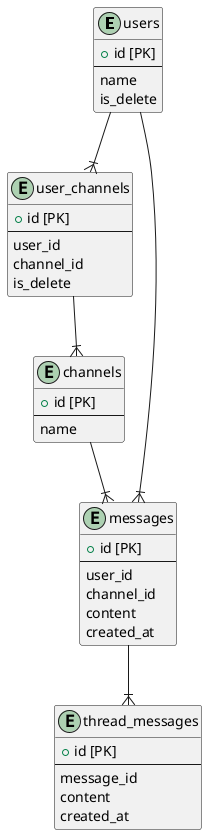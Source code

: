 @startuml
'02_DBモデリング2

entity users {
  + id [PK]
  --
  name
  is_delete
}

entity user_channels {
  + id [PK]
  --
  user_id
  channel_id
  is_delete
}

entity channels {
  + id [PK]
  --
  name
}

entity messages {
  + id [PK]
  --
  user_id
  channel_id
  content
  created_at
}

entity thread_messages {
  + id [PK]
  --
  message_id
  content
  created_at
}

users          --|{ user_channels
user_channels  --|{ channels
channels       --|{ messages
messages       --|{ thread_messages
users          --|{ messages

' 横断機能はユーザーの所属しているチャネルを取得してそのメッセージを取得し、
' それに紐付くスレッドを取得すれば検索できるはず

@enduml